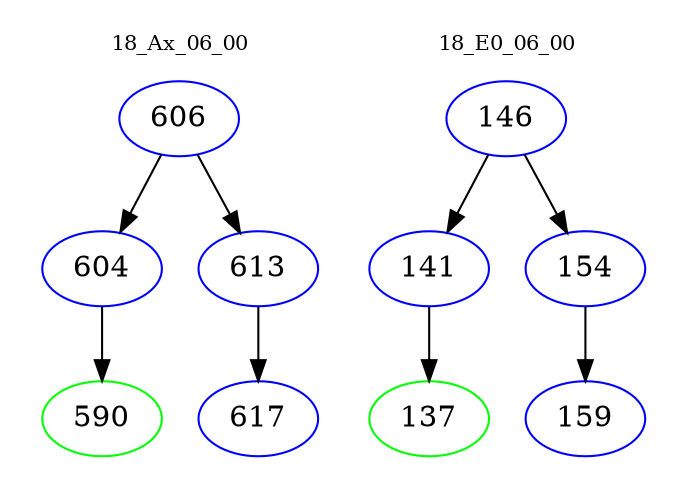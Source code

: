 digraph{
subgraph cluster_0 {
color = white
label = "18_Ax_06_00";
fontsize=10;
T0_606 [label="606", color="blue"]
T0_606 -> T0_604 [color="black"]
T0_604 [label="604", color="blue"]
T0_604 -> T0_590 [color="black"]
T0_590 [label="590", color="green"]
T0_606 -> T0_613 [color="black"]
T0_613 [label="613", color="blue"]
T0_613 -> T0_617 [color="black"]
T0_617 [label="617", color="blue"]
}
subgraph cluster_1 {
color = white
label = "18_E0_06_00";
fontsize=10;
T1_146 [label="146", color="blue"]
T1_146 -> T1_141 [color="black"]
T1_141 [label="141", color="blue"]
T1_141 -> T1_137 [color="black"]
T1_137 [label="137", color="green"]
T1_146 -> T1_154 [color="black"]
T1_154 [label="154", color="blue"]
T1_154 -> T1_159 [color="black"]
T1_159 [label="159", color="blue"]
}
}
